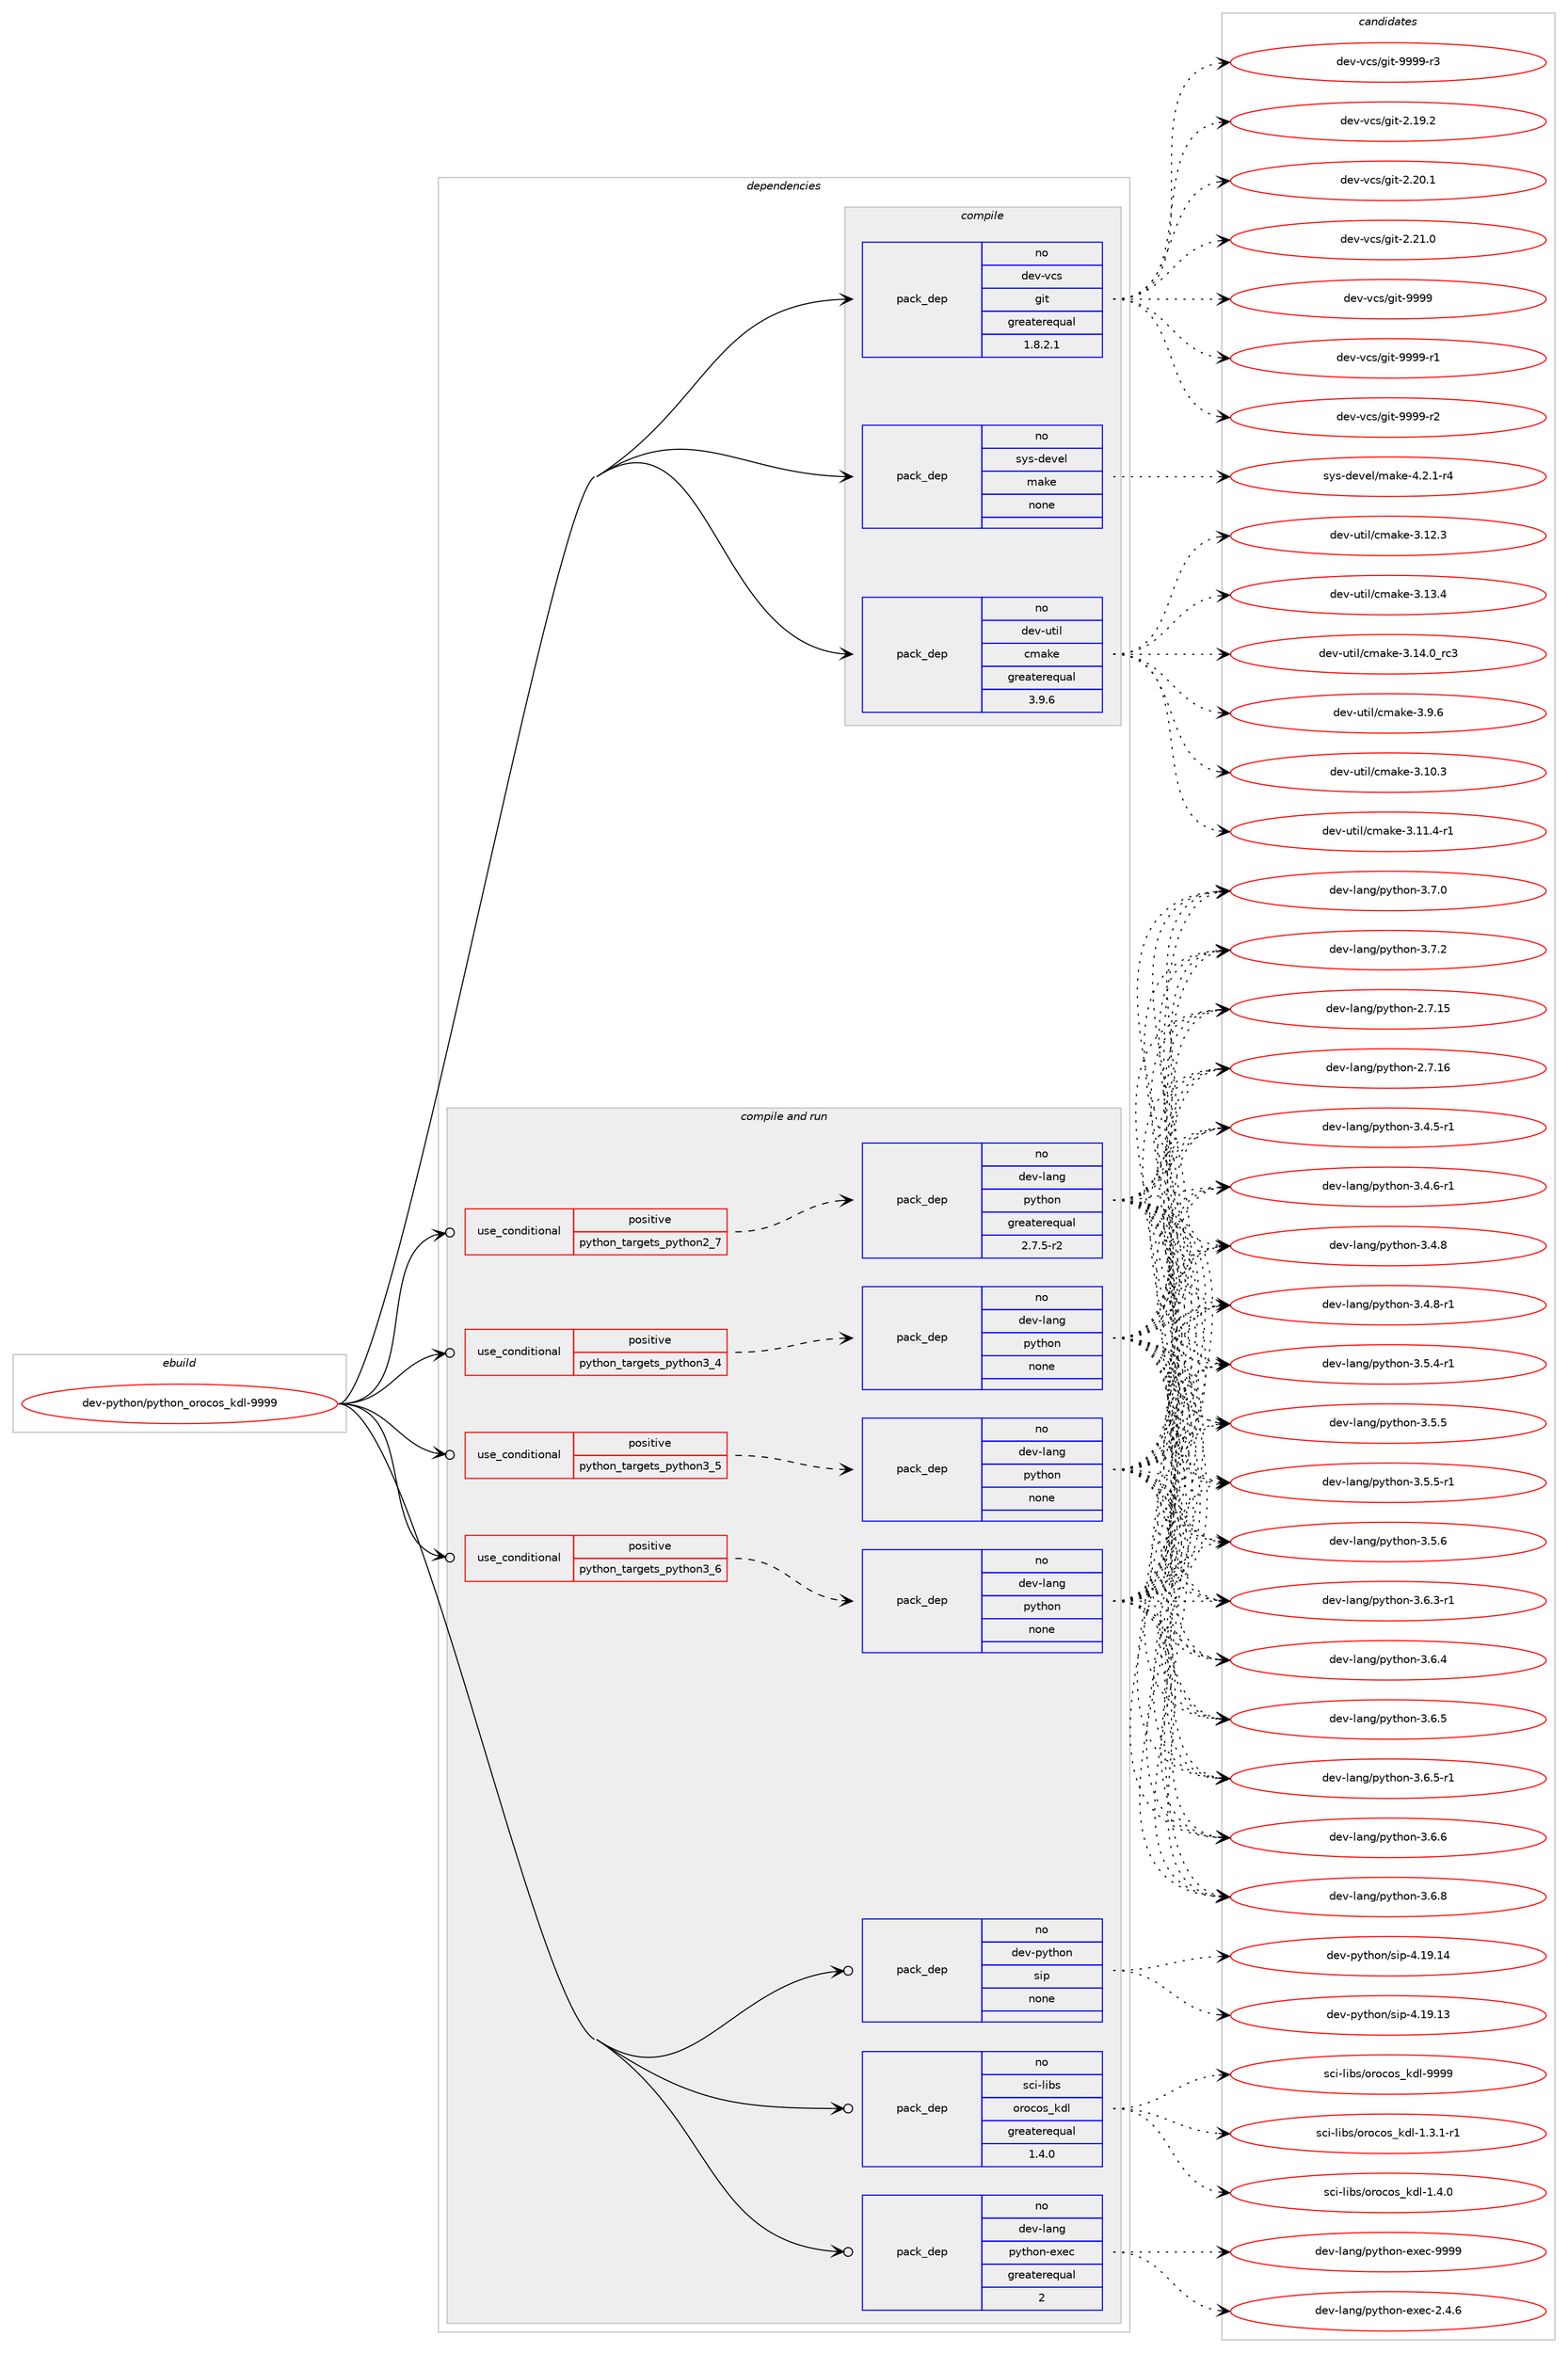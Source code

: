 digraph prolog {

# *************
# Graph options
# *************

newrank=true;
concentrate=true;
compound=true;
graph [rankdir=LR,fontname=Helvetica,fontsize=10,ranksep=1.5];#, ranksep=2.5, nodesep=0.2];
edge  [arrowhead=vee];
node  [fontname=Helvetica,fontsize=10];

# **********
# The ebuild
# **********

subgraph cluster_leftcol {
color=gray;
rank=same;
label=<<i>ebuild</i>>;
id [label="dev-python/python_orocos_kdl-9999", color=red, width=4, href="../dev-python/python_orocos_kdl-9999.svg"];
}

# ****************
# The dependencies
# ****************

subgraph cluster_midcol {
color=gray;
label=<<i>dependencies</i>>;
subgraph cluster_compile {
fillcolor="#eeeeee";
style=filled;
label=<<i>compile</i>>;
subgraph pack1030676 {
dependency1437219 [label=<<TABLE BORDER="0" CELLBORDER="1" CELLSPACING="0" CELLPADDING="4" WIDTH="220"><TR><TD ROWSPAN="6" CELLPADDING="30">pack_dep</TD></TR><TR><TD WIDTH="110">no</TD></TR><TR><TD>dev-util</TD></TR><TR><TD>cmake</TD></TR><TR><TD>greaterequal</TD></TR><TR><TD>3.9.6</TD></TR></TABLE>>, shape=none, color=blue];
}
id:e -> dependency1437219:w [weight=20,style="solid",arrowhead="vee"];
subgraph pack1030677 {
dependency1437220 [label=<<TABLE BORDER="0" CELLBORDER="1" CELLSPACING="0" CELLPADDING="4" WIDTH="220"><TR><TD ROWSPAN="6" CELLPADDING="30">pack_dep</TD></TR><TR><TD WIDTH="110">no</TD></TR><TR><TD>dev-vcs</TD></TR><TR><TD>git</TD></TR><TR><TD>greaterequal</TD></TR><TR><TD>1.8.2.1</TD></TR></TABLE>>, shape=none, color=blue];
}
id:e -> dependency1437220:w [weight=20,style="solid",arrowhead="vee"];
subgraph pack1030678 {
dependency1437221 [label=<<TABLE BORDER="0" CELLBORDER="1" CELLSPACING="0" CELLPADDING="4" WIDTH="220"><TR><TD ROWSPAN="6" CELLPADDING="30">pack_dep</TD></TR><TR><TD WIDTH="110">no</TD></TR><TR><TD>sys-devel</TD></TR><TR><TD>make</TD></TR><TR><TD>none</TD></TR><TR><TD></TD></TR></TABLE>>, shape=none, color=blue];
}
id:e -> dependency1437221:w [weight=20,style="solid",arrowhead="vee"];
}
subgraph cluster_compileandrun {
fillcolor="#eeeeee";
style=filled;
label=<<i>compile and run</i>>;
subgraph cond383188 {
dependency1437222 [label=<<TABLE BORDER="0" CELLBORDER="1" CELLSPACING="0" CELLPADDING="4"><TR><TD ROWSPAN="3" CELLPADDING="10">use_conditional</TD></TR><TR><TD>positive</TD></TR><TR><TD>python_targets_python2_7</TD></TR></TABLE>>, shape=none, color=red];
subgraph pack1030679 {
dependency1437223 [label=<<TABLE BORDER="0" CELLBORDER="1" CELLSPACING="0" CELLPADDING="4" WIDTH="220"><TR><TD ROWSPAN="6" CELLPADDING="30">pack_dep</TD></TR><TR><TD WIDTH="110">no</TD></TR><TR><TD>dev-lang</TD></TR><TR><TD>python</TD></TR><TR><TD>greaterequal</TD></TR><TR><TD>2.7.5-r2</TD></TR></TABLE>>, shape=none, color=blue];
}
dependency1437222:e -> dependency1437223:w [weight=20,style="dashed",arrowhead="vee"];
}
id:e -> dependency1437222:w [weight=20,style="solid",arrowhead="odotvee"];
subgraph cond383189 {
dependency1437224 [label=<<TABLE BORDER="0" CELLBORDER="1" CELLSPACING="0" CELLPADDING="4"><TR><TD ROWSPAN="3" CELLPADDING="10">use_conditional</TD></TR><TR><TD>positive</TD></TR><TR><TD>python_targets_python3_4</TD></TR></TABLE>>, shape=none, color=red];
subgraph pack1030680 {
dependency1437225 [label=<<TABLE BORDER="0" CELLBORDER="1" CELLSPACING="0" CELLPADDING="4" WIDTH="220"><TR><TD ROWSPAN="6" CELLPADDING="30">pack_dep</TD></TR><TR><TD WIDTH="110">no</TD></TR><TR><TD>dev-lang</TD></TR><TR><TD>python</TD></TR><TR><TD>none</TD></TR><TR><TD></TD></TR></TABLE>>, shape=none, color=blue];
}
dependency1437224:e -> dependency1437225:w [weight=20,style="dashed",arrowhead="vee"];
}
id:e -> dependency1437224:w [weight=20,style="solid",arrowhead="odotvee"];
subgraph cond383190 {
dependency1437226 [label=<<TABLE BORDER="0" CELLBORDER="1" CELLSPACING="0" CELLPADDING="4"><TR><TD ROWSPAN="3" CELLPADDING="10">use_conditional</TD></TR><TR><TD>positive</TD></TR><TR><TD>python_targets_python3_5</TD></TR></TABLE>>, shape=none, color=red];
subgraph pack1030681 {
dependency1437227 [label=<<TABLE BORDER="0" CELLBORDER="1" CELLSPACING="0" CELLPADDING="4" WIDTH="220"><TR><TD ROWSPAN="6" CELLPADDING="30">pack_dep</TD></TR><TR><TD WIDTH="110">no</TD></TR><TR><TD>dev-lang</TD></TR><TR><TD>python</TD></TR><TR><TD>none</TD></TR><TR><TD></TD></TR></TABLE>>, shape=none, color=blue];
}
dependency1437226:e -> dependency1437227:w [weight=20,style="dashed",arrowhead="vee"];
}
id:e -> dependency1437226:w [weight=20,style="solid",arrowhead="odotvee"];
subgraph cond383191 {
dependency1437228 [label=<<TABLE BORDER="0" CELLBORDER="1" CELLSPACING="0" CELLPADDING="4"><TR><TD ROWSPAN="3" CELLPADDING="10">use_conditional</TD></TR><TR><TD>positive</TD></TR><TR><TD>python_targets_python3_6</TD></TR></TABLE>>, shape=none, color=red];
subgraph pack1030682 {
dependency1437229 [label=<<TABLE BORDER="0" CELLBORDER="1" CELLSPACING="0" CELLPADDING="4" WIDTH="220"><TR><TD ROWSPAN="6" CELLPADDING="30">pack_dep</TD></TR><TR><TD WIDTH="110">no</TD></TR><TR><TD>dev-lang</TD></TR><TR><TD>python</TD></TR><TR><TD>none</TD></TR><TR><TD></TD></TR></TABLE>>, shape=none, color=blue];
}
dependency1437228:e -> dependency1437229:w [weight=20,style="dashed",arrowhead="vee"];
}
id:e -> dependency1437228:w [weight=20,style="solid",arrowhead="odotvee"];
subgraph pack1030683 {
dependency1437230 [label=<<TABLE BORDER="0" CELLBORDER="1" CELLSPACING="0" CELLPADDING="4" WIDTH="220"><TR><TD ROWSPAN="6" CELLPADDING="30">pack_dep</TD></TR><TR><TD WIDTH="110">no</TD></TR><TR><TD>dev-lang</TD></TR><TR><TD>python-exec</TD></TR><TR><TD>greaterequal</TD></TR><TR><TD>2</TD></TR></TABLE>>, shape=none, color=blue];
}
id:e -> dependency1437230:w [weight=20,style="solid",arrowhead="odotvee"];
subgraph pack1030684 {
dependency1437231 [label=<<TABLE BORDER="0" CELLBORDER="1" CELLSPACING="0" CELLPADDING="4" WIDTH="220"><TR><TD ROWSPAN="6" CELLPADDING="30">pack_dep</TD></TR><TR><TD WIDTH="110">no</TD></TR><TR><TD>dev-python</TD></TR><TR><TD>sip</TD></TR><TR><TD>none</TD></TR><TR><TD></TD></TR></TABLE>>, shape=none, color=blue];
}
id:e -> dependency1437231:w [weight=20,style="solid",arrowhead="odotvee"];
subgraph pack1030685 {
dependency1437232 [label=<<TABLE BORDER="0" CELLBORDER="1" CELLSPACING="0" CELLPADDING="4" WIDTH="220"><TR><TD ROWSPAN="6" CELLPADDING="30">pack_dep</TD></TR><TR><TD WIDTH="110">no</TD></TR><TR><TD>sci-libs</TD></TR><TR><TD>orocos_kdl</TD></TR><TR><TD>greaterequal</TD></TR><TR><TD>1.4.0</TD></TR></TABLE>>, shape=none, color=blue];
}
id:e -> dependency1437232:w [weight=20,style="solid",arrowhead="odotvee"];
}
subgraph cluster_run {
fillcolor="#eeeeee";
style=filled;
label=<<i>run</i>>;
}
}

# **************
# The candidates
# **************

subgraph cluster_choices {
rank=same;
color=gray;
label=<<i>candidates</i>>;

subgraph choice1030676 {
color=black;
nodesep=1;
choice1001011184511711610510847991099710710145514649484651 [label="dev-util/cmake-3.10.3", color=red, width=4,href="../dev-util/cmake-3.10.3.svg"];
choice10010111845117116105108479910997107101455146494946524511449 [label="dev-util/cmake-3.11.4-r1", color=red, width=4,href="../dev-util/cmake-3.11.4-r1.svg"];
choice1001011184511711610510847991099710710145514649504651 [label="dev-util/cmake-3.12.3", color=red, width=4,href="../dev-util/cmake-3.12.3.svg"];
choice1001011184511711610510847991099710710145514649514652 [label="dev-util/cmake-3.13.4", color=red, width=4,href="../dev-util/cmake-3.13.4.svg"];
choice1001011184511711610510847991099710710145514649524648951149951 [label="dev-util/cmake-3.14.0_rc3", color=red, width=4,href="../dev-util/cmake-3.14.0_rc3.svg"];
choice10010111845117116105108479910997107101455146574654 [label="dev-util/cmake-3.9.6", color=red, width=4,href="../dev-util/cmake-3.9.6.svg"];
dependency1437219:e -> choice1001011184511711610510847991099710710145514649484651:w [style=dotted,weight="100"];
dependency1437219:e -> choice10010111845117116105108479910997107101455146494946524511449:w [style=dotted,weight="100"];
dependency1437219:e -> choice1001011184511711610510847991099710710145514649504651:w [style=dotted,weight="100"];
dependency1437219:e -> choice1001011184511711610510847991099710710145514649514652:w [style=dotted,weight="100"];
dependency1437219:e -> choice1001011184511711610510847991099710710145514649524648951149951:w [style=dotted,weight="100"];
dependency1437219:e -> choice10010111845117116105108479910997107101455146574654:w [style=dotted,weight="100"];
}
subgraph choice1030677 {
color=black;
nodesep=1;
choice10010111845118991154710310511645504649574650 [label="dev-vcs/git-2.19.2", color=red, width=4,href="../dev-vcs/git-2.19.2.svg"];
choice10010111845118991154710310511645504650484649 [label="dev-vcs/git-2.20.1", color=red, width=4,href="../dev-vcs/git-2.20.1.svg"];
choice10010111845118991154710310511645504650494648 [label="dev-vcs/git-2.21.0", color=red, width=4,href="../dev-vcs/git-2.21.0.svg"];
choice1001011184511899115471031051164557575757 [label="dev-vcs/git-9999", color=red, width=4,href="../dev-vcs/git-9999.svg"];
choice10010111845118991154710310511645575757574511449 [label="dev-vcs/git-9999-r1", color=red, width=4,href="../dev-vcs/git-9999-r1.svg"];
choice10010111845118991154710310511645575757574511450 [label="dev-vcs/git-9999-r2", color=red, width=4,href="../dev-vcs/git-9999-r2.svg"];
choice10010111845118991154710310511645575757574511451 [label="dev-vcs/git-9999-r3", color=red, width=4,href="../dev-vcs/git-9999-r3.svg"];
dependency1437220:e -> choice10010111845118991154710310511645504649574650:w [style=dotted,weight="100"];
dependency1437220:e -> choice10010111845118991154710310511645504650484649:w [style=dotted,weight="100"];
dependency1437220:e -> choice10010111845118991154710310511645504650494648:w [style=dotted,weight="100"];
dependency1437220:e -> choice1001011184511899115471031051164557575757:w [style=dotted,weight="100"];
dependency1437220:e -> choice10010111845118991154710310511645575757574511449:w [style=dotted,weight="100"];
dependency1437220:e -> choice10010111845118991154710310511645575757574511450:w [style=dotted,weight="100"];
dependency1437220:e -> choice10010111845118991154710310511645575757574511451:w [style=dotted,weight="100"];
}
subgraph choice1030678 {
color=black;
nodesep=1;
choice1151211154510010111810110847109971071014552465046494511452 [label="sys-devel/make-4.2.1-r4", color=red, width=4,href="../sys-devel/make-4.2.1-r4.svg"];
dependency1437221:e -> choice1151211154510010111810110847109971071014552465046494511452:w [style=dotted,weight="100"];
}
subgraph choice1030679 {
color=black;
nodesep=1;
choice10010111845108971101034711212111610411111045504655464953 [label="dev-lang/python-2.7.15", color=red, width=4,href="../dev-lang/python-2.7.15.svg"];
choice10010111845108971101034711212111610411111045504655464954 [label="dev-lang/python-2.7.16", color=red, width=4,href="../dev-lang/python-2.7.16.svg"];
choice1001011184510897110103471121211161041111104551465246534511449 [label="dev-lang/python-3.4.5-r1", color=red, width=4,href="../dev-lang/python-3.4.5-r1.svg"];
choice1001011184510897110103471121211161041111104551465246544511449 [label="dev-lang/python-3.4.6-r1", color=red, width=4,href="../dev-lang/python-3.4.6-r1.svg"];
choice100101118451089711010347112121116104111110455146524656 [label="dev-lang/python-3.4.8", color=red, width=4,href="../dev-lang/python-3.4.8.svg"];
choice1001011184510897110103471121211161041111104551465246564511449 [label="dev-lang/python-3.4.8-r1", color=red, width=4,href="../dev-lang/python-3.4.8-r1.svg"];
choice1001011184510897110103471121211161041111104551465346524511449 [label="dev-lang/python-3.5.4-r1", color=red, width=4,href="../dev-lang/python-3.5.4-r1.svg"];
choice100101118451089711010347112121116104111110455146534653 [label="dev-lang/python-3.5.5", color=red, width=4,href="../dev-lang/python-3.5.5.svg"];
choice1001011184510897110103471121211161041111104551465346534511449 [label="dev-lang/python-3.5.5-r1", color=red, width=4,href="../dev-lang/python-3.5.5-r1.svg"];
choice100101118451089711010347112121116104111110455146534654 [label="dev-lang/python-3.5.6", color=red, width=4,href="../dev-lang/python-3.5.6.svg"];
choice1001011184510897110103471121211161041111104551465446514511449 [label="dev-lang/python-3.6.3-r1", color=red, width=4,href="../dev-lang/python-3.6.3-r1.svg"];
choice100101118451089711010347112121116104111110455146544652 [label="dev-lang/python-3.6.4", color=red, width=4,href="../dev-lang/python-3.6.4.svg"];
choice100101118451089711010347112121116104111110455146544653 [label="dev-lang/python-3.6.5", color=red, width=4,href="../dev-lang/python-3.6.5.svg"];
choice1001011184510897110103471121211161041111104551465446534511449 [label="dev-lang/python-3.6.5-r1", color=red, width=4,href="../dev-lang/python-3.6.5-r1.svg"];
choice100101118451089711010347112121116104111110455146544654 [label="dev-lang/python-3.6.6", color=red, width=4,href="../dev-lang/python-3.6.6.svg"];
choice100101118451089711010347112121116104111110455146544656 [label="dev-lang/python-3.6.8", color=red, width=4,href="../dev-lang/python-3.6.8.svg"];
choice100101118451089711010347112121116104111110455146554648 [label="dev-lang/python-3.7.0", color=red, width=4,href="../dev-lang/python-3.7.0.svg"];
choice100101118451089711010347112121116104111110455146554650 [label="dev-lang/python-3.7.2", color=red, width=4,href="../dev-lang/python-3.7.2.svg"];
dependency1437223:e -> choice10010111845108971101034711212111610411111045504655464953:w [style=dotted,weight="100"];
dependency1437223:e -> choice10010111845108971101034711212111610411111045504655464954:w [style=dotted,weight="100"];
dependency1437223:e -> choice1001011184510897110103471121211161041111104551465246534511449:w [style=dotted,weight="100"];
dependency1437223:e -> choice1001011184510897110103471121211161041111104551465246544511449:w [style=dotted,weight="100"];
dependency1437223:e -> choice100101118451089711010347112121116104111110455146524656:w [style=dotted,weight="100"];
dependency1437223:e -> choice1001011184510897110103471121211161041111104551465246564511449:w [style=dotted,weight="100"];
dependency1437223:e -> choice1001011184510897110103471121211161041111104551465346524511449:w [style=dotted,weight="100"];
dependency1437223:e -> choice100101118451089711010347112121116104111110455146534653:w [style=dotted,weight="100"];
dependency1437223:e -> choice1001011184510897110103471121211161041111104551465346534511449:w [style=dotted,weight="100"];
dependency1437223:e -> choice100101118451089711010347112121116104111110455146534654:w [style=dotted,weight="100"];
dependency1437223:e -> choice1001011184510897110103471121211161041111104551465446514511449:w [style=dotted,weight="100"];
dependency1437223:e -> choice100101118451089711010347112121116104111110455146544652:w [style=dotted,weight="100"];
dependency1437223:e -> choice100101118451089711010347112121116104111110455146544653:w [style=dotted,weight="100"];
dependency1437223:e -> choice1001011184510897110103471121211161041111104551465446534511449:w [style=dotted,weight="100"];
dependency1437223:e -> choice100101118451089711010347112121116104111110455146544654:w [style=dotted,weight="100"];
dependency1437223:e -> choice100101118451089711010347112121116104111110455146544656:w [style=dotted,weight="100"];
dependency1437223:e -> choice100101118451089711010347112121116104111110455146554648:w [style=dotted,weight="100"];
dependency1437223:e -> choice100101118451089711010347112121116104111110455146554650:w [style=dotted,weight="100"];
}
subgraph choice1030680 {
color=black;
nodesep=1;
choice10010111845108971101034711212111610411111045504655464953 [label="dev-lang/python-2.7.15", color=red, width=4,href="../dev-lang/python-2.7.15.svg"];
choice10010111845108971101034711212111610411111045504655464954 [label="dev-lang/python-2.7.16", color=red, width=4,href="../dev-lang/python-2.7.16.svg"];
choice1001011184510897110103471121211161041111104551465246534511449 [label="dev-lang/python-3.4.5-r1", color=red, width=4,href="../dev-lang/python-3.4.5-r1.svg"];
choice1001011184510897110103471121211161041111104551465246544511449 [label="dev-lang/python-3.4.6-r1", color=red, width=4,href="../dev-lang/python-3.4.6-r1.svg"];
choice100101118451089711010347112121116104111110455146524656 [label="dev-lang/python-3.4.8", color=red, width=4,href="../dev-lang/python-3.4.8.svg"];
choice1001011184510897110103471121211161041111104551465246564511449 [label="dev-lang/python-3.4.8-r1", color=red, width=4,href="../dev-lang/python-3.4.8-r1.svg"];
choice1001011184510897110103471121211161041111104551465346524511449 [label="dev-lang/python-3.5.4-r1", color=red, width=4,href="../dev-lang/python-3.5.4-r1.svg"];
choice100101118451089711010347112121116104111110455146534653 [label="dev-lang/python-3.5.5", color=red, width=4,href="../dev-lang/python-3.5.5.svg"];
choice1001011184510897110103471121211161041111104551465346534511449 [label="dev-lang/python-3.5.5-r1", color=red, width=4,href="../dev-lang/python-3.5.5-r1.svg"];
choice100101118451089711010347112121116104111110455146534654 [label="dev-lang/python-3.5.6", color=red, width=4,href="../dev-lang/python-3.5.6.svg"];
choice1001011184510897110103471121211161041111104551465446514511449 [label="dev-lang/python-3.6.3-r1", color=red, width=4,href="../dev-lang/python-3.6.3-r1.svg"];
choice100101118451089711010347112121116104111110455146544652 [label="dev-lang/python-3.6.4", color=red, width=4,href="../dev-lang/python-3.6.4.svg"];
choice100101118451089711010347112121116104111110455146544653 [label="dev-lang/python-3.6.5", color=red, width=4,href="../dev-lang/python-3.6.5.svg"];
choice1001011184510897110103471121211161041111104551465446534511449 [label="dev-lang/python-3.6.5-r1", color=red, width=4,href="../dev-lang/python-3.6.5-r1.svg"];
choice100101118451089711010347112121116104111110455146544654 [label="dev-lang/python-3.6.6", color=red, width=4,href="../dev-lang/python-3.6.6.svg"];
choice100101118451089711010347112121116104111110455146544656 [label="dev-lang/python-3.6.8", color=red, width=4,href="../dev-lang/python-3.6.8.svg"];
choice100101118451089711010347112121116104111110455146554648 [label="dev-lang/python-3.7.0", color=red, width=4,href="../dev-lang/python-3.7.0.svg"];
choice100101118451089711010347112121116104111110455146554650 [label="dev-lang/python-3.7.2", color=red, width=4,href="../dev-lang/python-3.7.2.svg"];
dependency1437225:e -> choice10010111845108971101034711212111610411111045504655464953:w [style=dotted,weight="100"];
dependency1437225:e -> choice10010111845108971101034711212111610411111045504655464954:w [style=dotted,weight="100"];
dependency1437225:e -> choice1001011184510897110103471121211161041111104551465246534511449:w [style=dotted,weight="100"];
dependency1437225:e -> choice1001011184510897110103471121211161041111104551465246544511449:w [style=dotted,weight="100"];
dependency1437225:e -> choice100101118451089711010347112121116104111110455146524656:w [style=dotted,weight="100"];
dependency1437225:e -> choice1001011184510897110103471121211161041111104551465246564511449:w [style=dotted,weight="100"];
dependency1437225:e -> choice1001011184510897110103471121211161041111104551465346524511449:w [style=dotted,weight="100"];
dependency1437225:e -> choice100101118451089711010347112121116104111110455146534653:w [style=dotted,weight="100"];
dependency1437225:e -> choice1001011184510897110103471121211161041111104551465346534511449:w [style=dotted,weight="100"];
dependency1437225:e -> choice100101118451089711010347112121116104111110455146534654:w [style=dotted,weight="100"];
dependency1437225:e -> choice1001011184510897110103471121211161041111104551465446514511449:w [style=dotted,weight="100"];
dependency1437225:e -> choice100101118451089711010347112121116104111110455146544652:w [style=dotted,weight="100"];
dependency1437225:e -> choice100101118451089711010347112121116104111110455146544653:w [style=dotted,weight="100"];
dependency1437225:e -> choice1001011184510897110103471121211161041111104551465446534511449:w [style=dotted,weight="100"];
dependency1437225:e -> choice100101118451089711010347112121116104111110455146544654:w [style=dotted,weight="100"];
dependency1437225:e -> choice100101118451089711010347112121116104111110455146544656:w [style=dotted,weight="100"];
dependency1437225:e -> choice100101118451089711010347112121116104111110455146554648:w [style=dotted,weight="100"];
dependency1437225:e -> choice100101118451089711010347112121116104111110455146554650:w [style=dotted,weight="100"];
}
subgraph choice1030681 {
color=black;
nodesep=1;
choice10010111845108971101034711212111610411111045504655464953 [label="dev-lang/python-2.7.15", color=red, width=4,href="../dev-lang/python-2.7.15.svg"];
choice10010111845108971101034711212111610411111045504655464954 [label="dev-lang/python-2.7.16", color=red, width=4,href="../dev-lang/python-2.7.16.svg"];
choice1001011184510897110103471121211161041111104551465246534511449 [label="dev-lang/python-3.4.5-r1", color=red, width=4,href="../dev-lang/python-3.4.5-r1.svg"];
choice1001011184510897110103471121211161041111104551465246544511449 [label="dev-lang/python-3.4.6-r1", color=red, width=4,href="../dev-lang/python-3.4.6-r1.svg"];
choice100101118451089711010347112121116104111110455146524656 [label="dev-lang/python-3.4.8", color=red, width=4,href="../dev-lang/python-3.4.8.svg"];
choice1001011184510897110103471121211161041111104551465246564511449 [label="dev-lang/python-3.4.8-r1", color=red, width=4,href="../dev-lang/python-3.4.8-r1.svg"];
choice1001011184510897110103471121211161041111104551465346524511449 [label="dev-lang/python-3.5.4-r1", color=red, width=4,href="../dev-lang/python-3.5.4-r1.svg"];
choice100101118451089711010347112121116104111110455146534653 [label="dev-lang/python-3.5.5", color=red, width=4,href="../dev-lang/python-3.5.5.svg"];
choice1001011184510897110103471121211161041111104551465346534511449 [label="dev-lang/python-3.5.5-r1", color=red, width=4,href="../dev-lang/python-3.5.5-r1.svg"];
choice100101118451089711010347112121116104111110455146534654 [label="dev-lang/python-3.5.6", color=red, width=4,href="../dev-lang/python-3.5.6.svg"];
choice1001011184510897110103471121211161041111104551465446514511449 [label="dev-lang/python-3.6.3-r1", color=red, width=4,href="../dev-lang/python-3.6.3-r1.svg"];
choice100101118451089711010347112121116104111110455146544652 [label="dev-lang/python-3.6.4", color=red, width=4,href="../dev-lang/python-3.6.4.svg"];
choice100101118451089711010347112121116104111110455146544653 [label="dev-lang/python-3.6.5", color=red, width=4,href="../dev-lang/python-3.6.5.svg"];
choice1001011184510897110103471121211161041111104551465446534511449 [label="dev-lang/python-3.6.5-r1", color=red, width=4,href="../dev-lang/python-3.6.5-r1.svg"];
choice100101118451089711010347112121116104111110455146544654 [label="dev-lang/python-3.6.6", color=red, width=4,href="../dev-lang/python-3.6.6.svg"];
choice100101118451089711010347112121116104111110455146544656 [label="dev-lang/python-3.6.8", color=red, width=4,href="../dev-lang/python-3.6.8.svg"];
choice100101118451089711010347112121116104111110455146554648 [label="dev-lang/python-3.7.0", color=red, width=4,href="../dev-lang/python-3.7.0.svg"];
choice100101118451089711010347112121116104111110455146554650 [label="dev-lang/python-3.7.2", color=red, width=4,href="../dev-lang/python-3.7.2.svg"];
dependency1437227:e -> choice10010111845108971101034711212111610411111045504655464953:w [style=dotted,weight="100"];
dependency1437227:e -> choice10010111845108971101034711212111610411111045504655464954:w [style=dotted,weight="100"];
dependency1437227:e -> choice1001011184510897110103471121211161041111104551465246534511449:w [style=dotted,weight="100"];
dependency1437227:e -> choice1001011184510897110103471121211161041111104551465246544511449:w [style=dotted,weight="100"];
dependency1437227:e -> choice100101118451089711010347112121116104111110455146524656:w [style=dotted,weight="100"];
dependency1437227:e -> choice1001011184510897110103471121211161041111104551465246564511449:w [style=dotted,weight="100"];
dependency1437227:e -> choice1001011184510897110103471121211161041111104551465346524511449:w [style=dotted,weight="100"];
dependency1437227:e -> choice100101118451089711010347112121116104111110455146534653:w [style=dotted,weight="100"];
dependency1437227:e -> choice1001011184510897110103471121211161041111104551465346534511449:w [style=dotted,weight="100"];
dependency1437227:e -> choice100101118451089711010347112121116104111110455146534654:w [style=dotted,weight="100"];
dependency1437227:e -> choice1001011184510897110103471121211161041111104551465446514511449:w [style=dotted,weight="100"];
dependency1437227:e -> choice100101118451089711010347112121116104111110455146544652:w [style=dotted,weight="100"];
dependency1437227:e -> choice100101118451089711010347112121116104111110455146544653:w [style=dotted,weight="100"];
dependency1437227:e -> choice1001011184510897110103471121211161041111104551465446534511449:w [style=dotted,weight="100"];
dependency1437227:e -> choice100101118451089711010347112121116104111110455146544654:w [style=dotted,weight="100"];
dependency1437227:e -> choice100101118451089711010347112121116104111110455146544656:w [style=dotted,weight="100"];
dependency1437227:e -> choice100101118451089711010347112121116104111110455146554648:w [style=dotted,weight="100"];
dependency1437227:e -> choice100101118451089711010347112121116104111110455146554650:w [style=dotted,weight="100"];
}
subgraph choice1030682 {
color=black;
nodesep=1;
choice10010111845108971101034711212111610411111045504655464953 [label="dev-lang/python-2.7.15", color=red, width=4,href="../dev-lang/python-2.7.15.svg"];
choice10010111845108971101034711212111610411111045504655464954 [label="dev-lang/python-2.7.16", color=red, width=4,href="../dev-lang/python-2.7.16.svg"];
choice1001011184510897110103471121211161041111104551465246534511449 [label="dev-lang/python-3.4.5-r1", color=red, width=4,href="../dev-lang/python-3.4.5-r1.svg"];
choice1001011184510897110103471121211161041111104551465246544511449 [label="dev-lang/python-3.4.6-r1", color=red, width=4,href="../dev-lang/python-3.4.6-r1.svg"];
choice100101118451089711010347112121116104111110455146524656 [label="dev-lang/python-3.4.8", color=red, width=4,href="../dev-lang/python-3.4.8.svg"];
choice1001011184510897110103471121211161041111104551465246564511449 [label="dev-lang/python-3.4.8-r1", color=red, width=4,href="../dev-lang/python-3.4.8-r1.svg"];
choice1001011184510897110103471121211161041111104551465346524511449 [label="dev-lang/python-3.5.4-r1", color=red, width=4,href="../dev-lang/python-3.5.4-r1.svg"];
choice100101118451089711010347112121116104111110455146534653 [label="dev-lang/python-3.5.5", color=red, width=4,href="../dev-lang/python-3.5.5.svg"];
choice1001011184510897110103471121211161041111104551465346534511449 [label="dev-lang/python-3.5.5-r1", color=red, width=4,href="../dev-lang/python-3.5.5-r1.svg"];
choice100101118451089711010347112121116104111110455146534654 [label="dev-lang/python-3.5.6", color=red, width=4,href="../dev-lang/python-3.5.6.svg"];
choice1001011184510897110103471121211161041111104551465446514511449 [label="dev-lang/python-3.6.3-r1", color=red, width=4,href="../dev-lang/python-3.6.3-r1.svg"];
choice100101118451089711010347112121116104111110455146544652 [label="dev-lang/python-3.6.4", color=red, width=4,href="../dev-lang/python-3.6.4.svg"];
choice100101118451089711010347112121116104111110455146544653 [label="dev-lang/python-3.6.5", color=red, width=4,href="../dev-lang/python-3.6.5.svg"];
choice1001011184510897110103471121211161041111104551465446534511449 [label="dev-lang/python-3.6.5-r1", color=red, width=4,href="../dev-lang/python-3.6.5-r1.svg"];
choice100101118451089711010347112121116104111110455146544654 [label="dev-lang/python-3.6.6", color=red, width=4,href="../dev-lang/python-3.6.6.svg"];
choice100101118451089711010347112121116104111110455146544656 [label="dev-lang/python-3.6.8", color=red, width=4,href="../dev-lang/python-3.6.8.svg"];
choice100101118451089711010347112121116104111110455146554648 [label="dev-lang/python-3.7.0", color=red, width=4,href="../dev-lang/python-3.7.0.svg"];
choice100101118451089711010347112121116104111110455146554650 [label="dev-lang/python-3.7.2", color=red, width=4,href="../dev-lang/python-3.7.2.svg"];
dependency1437229:e -> choice10010111845108971101034711212111610411111045504655464953:w [style=dotted,weight="100"];
dependency1437229:e -> choice10010111845108971101034711212111610411111045504655464954:w [style=dotted,weight="100"];
dependency1437229:e -> choice1001011184510897110103471121211161041111104551465246534511449:w [style=dotted,weight="100"];
dependency1437229:e -> choice1001011184510897110103471121211161041111104551465246544511449:w [style=dotted,weight="100"];
dependency1437229:e -> choice100101118451089711010347112121116104111110455146524656:w [style=dotted,weight="100"];
dependency1437229:e -> choice1001011184510897110103471121211161041111104551465246564511449:w [style=dotted,weight="100"];
dependency1437229:e -> choice1001011184510897110103471121211161041111104551465346524511449:w [style=dotted,weight="100"];
dependency1437229:e -> choice100101118451089711010347112121116104111110455146534653:w [style=dotted,weight="100"];
dependency1437229:e -> choice1001011184510897110103471121211161041111104551465346534511449:w [style=dotted,weight="100"];
dependency1437229:e -> choice100101118451089711010347112121116104111110455146534654:w [style=dotted,weight="100"];
dependency1437229:e -> choice1001011184510897110103471121211161041111104551465446514511449:w [style=dotted,weight="100"];
dependency1437229:e -> choice100101118451089711010347112121116104111110455146544652:w [style=dotted,weight="100"];
dependency1437229:e -> choice100101118451089711010347112121116104111110455146544653:w [style=dotted,weight="100"];
dependency1437229:e -> choice1001011184510897110103471121211161041111104551465446534511449:w [style=dotted,weight="100"];
dependency1437229:e -> choice100101118451089711010347112121116104111110455146544654:w [style=dotted,weight="100"];
dependency1437229:e -> choice100101118451089711010347112121116104111110455146544656:w [style=dotted,weight="100"];
dependency1437229:e -> choice100101118451089711010347112121116104111110455146554648:w [style=dotted,weight="100"];
dependency1437229:e -> choice100101118451089711010347112121116104111110455146554650:w [style=dotted,weight="100"];
}
subgraph choice1030683 {
color=black;
nodesep=1;
choice1001011184510897110103471121211161041111104510112010199455046524654 [label="dev-lang/python-exec-2.4.6", color=red, width=4,href="../dev-lang/python-exec-2.4.6.svg"];
choice10010111845108971101034711212111610411111045101120101994557575757 [label="dev-lang/python-exec-9999", color=red, width=4,href="../dev-lang/python-exec-9999.svg"];
dependency1437230:e -> choice1001011184510897110103471121211161041111104510112010199455046524654:w [style=dotted,weight="100"];
dependency1437230:e -> choice10010111845108971101034711212111610411111045101120101994557575757:w [style=dotted,weight="100"];
}
subgraph choice1030684 {
color=black;
nodesep=1;
choice10010111845112121116104111110471151051124552464957464951 [label="dev-python/sip-4.19.13", color=red, width=4,href="../dev-python/sip-4.19.13.svg"];
choice10010111845112121116104111110471151051124552464957464952 [label="dev-python/sip-4.19.14", color=red, width=4,href="../dev-python/sip-4.19.14.svg"];
dependency1437231:e -> choice10010111845112121116104111110471151051124552464957464951:w [style=dotted,weight="100"];
dependency1437231:e -> choice10010111845112121116104111110471151051124552464957464952:w [style=dotted,weight="100"];
}
subgraph choice1030685 {
color=black;
nodesep=1;
choice1159910545108105981154711111411199111115951071001084549465146494511449 [label="sci-libs/orocos_kdl-1.3.1-r1", color=red, width=4,href="../sci-libs/orocos_kdl-1.3.1-r1.svg"];
choice115991054510810598115471111141119911111595107100108454946524648 [label="sci-libs/orocos_kdl-1.4.0", color=red, width=4,href="../sci-libs/orocos_kdl-1.4.0.svg"];
choice1159910545108105981154711111411199111115951071001084557575757 [label="sci-libs/orocos_kdl-9999", color=red, width=4,href="../sci-libs/orocos_kdl-9999.svg"];
dependency1437232:e -> choice1159910545108105981154711111411199111115951071001084549465146494511449:w [style=dotted,weight="100"];
dependency1437232:e -> choice115991054510810598115471111141119911111595107100108454946524648:w [style=dotted,weight="100"];
dependency1437232:e -> choice1159910545108105981154711111411199111115951071001084557575757:w [style=dotted,weight="100"];
}
}

}
